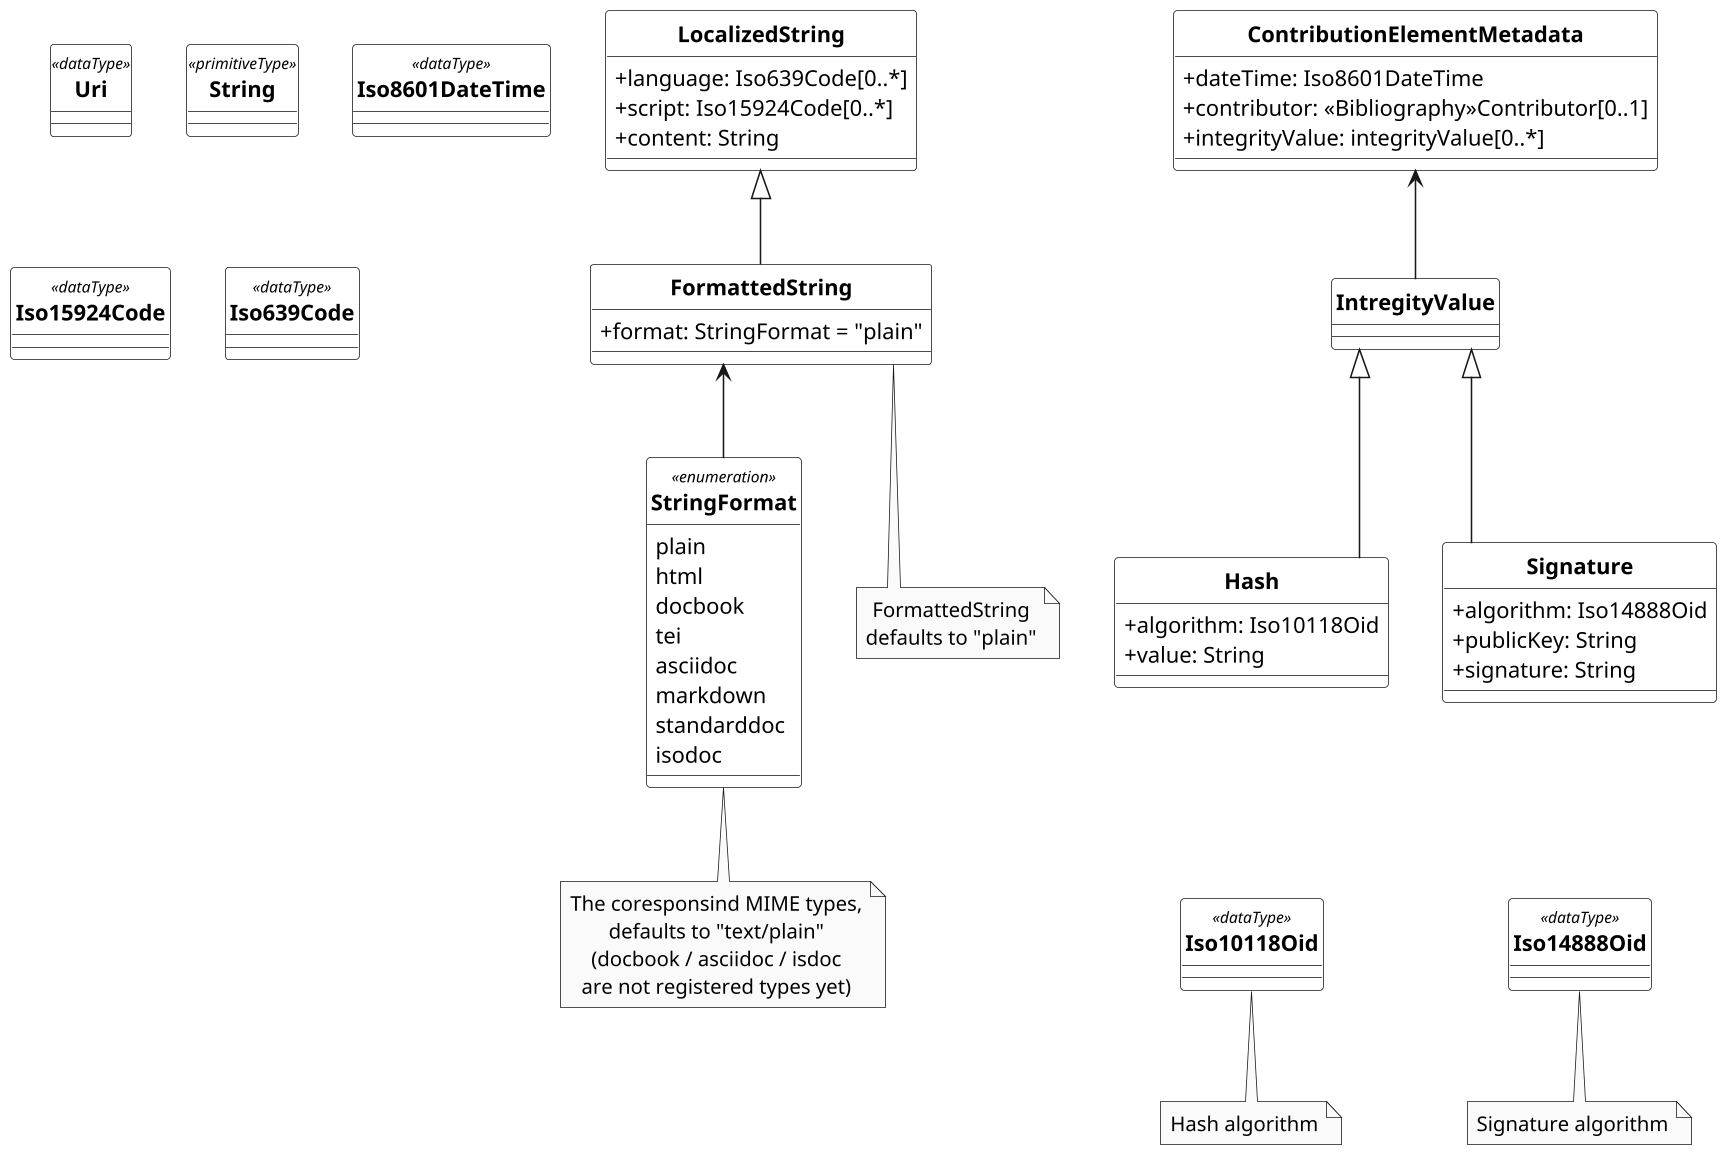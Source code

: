 @startuml DataTypes
/'
Diagram:        DataTypes
DateCreate:     28/07/2018
Description:    BasicDocument / SecureDoc is a family of document models that forms the basis of Metanorma IsoDoc (via Metanorma StandardDocument), which is used to represent ISO Standards and similarly structured standards.
                It is also the document model that Selagraph operates on.
                The Relaton Bibliography UML models used in these models are located here: Relaton BibModels.
                BasicDocument itself is a document model that can serve as a transit data structure for document conversion, such as taking input from AsciiDoc or Markdown and converting them into an output format, such as Metanorma IsoDoc

Hystory of changes:
> 22/08/2018
    - diagram configuration updated
    - notes are updated for "FormattedString"
    - some relations between the elements are changed
    - new hidden relations are created
'/

'******* CONFIGURATION ************************************************
skinparam classAttributeIconSize 0
skinparam Dpi 150
skinparam Monochrome true
skinparam LineType ortho
hide circle
/' skinparam CircledCharacterRadius 0 '/
/' skinparam CircledCharacterFontSize 0 '/
skinparam Default {
TextAlignment center
FontName Helvetica
}
skinparam Class {
AttributeIconSize 0
BackgroundColor White
FontStyle bold
StereotypeFontSize 10
}
skinparam Rectangle {
BackgroundColor White
FontStyle bold
FontSize 11
StereotypeFontSize 10
}
skinparam Object {
BackgroundColor White
FontStyle bold
FontSize 11
StereotypeFontSize 10
}

skinparam Entity {
StereotypeFontSize 10
}

'******* CLASS DEFINITION *********************************************
class LocalizedString {
    +language: Iso639Code[0..*]
    +script: Iso15924Code[0..*]
    +content: String
}

class Uri <<dataType>> {

}

class String <<primitiveType>> {

}

class FormattedString {
    +format: StringFormat = "plain"
}

class Iso8601DateTime <<dataType>> {

}

class Iso15924Code <<dataType>> {

}

class Iso639Code <<dataType>> {

}

class Iso10118Oid <<dataType>> {

}

class Iso14888Oid <<dataType>> {

}

class ContributionElementMetadata {
    +dateTime: Iso8601DateTime
    +contributor: <<Bibliography>>Contributor[0..1]
    +integrityValue: integrityValue[0..*]

}

class IntregityValue {

}

class Hash {
    +algorithm: Iso10118Oid
    +value: String
}

class Signature {
    +algorithm: Iso14888Oid
    +publicKey: String
    +signature: String

}

enum StringFormat <<enumeration>> {
    plain
    html
    docbook
    tei
    asciidoc
    markdown
    standarddoc
    isodoc
}


'******* NOTES *******************************************************
note bottom of Iso10118Oid: Hash algorithm
note bottom of Iso14888Oid: Signature algorithm
note bottom of FormattedString: FormattedString\ndefaults to "plain"
note bottom of StringFormat: The coresponsind MIME types,\ndefaults to "text/plain"\n(docbook / asciidoc / isdoc\nare not registered types yet)


'******* CLASS RELATIONS *********************************************
LocalizedString <|-- FormattedString
FormattedString <-- StringFormat

ContributionElementMetadata <-- IntregityValue
IntregityValue <|-- Hash
IntregityValue <|-- Signature

 Hash -[hidden]- Iso10118Oid
 Signature -[hidden]- Iso14888Oid

@enduml